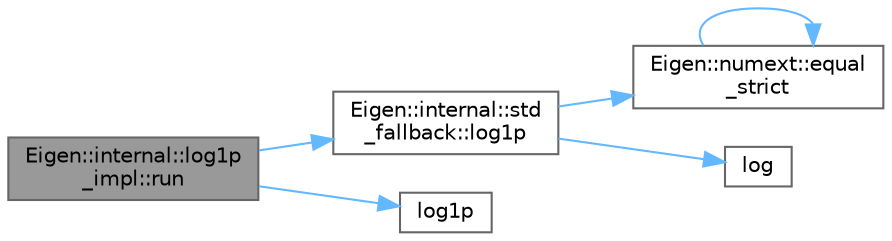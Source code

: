 digraph "Eigen::internal::log1p_impl::run"
{
 // LATEX_PDF_SIZE
  bgcolor="transparent";
  edge [fontname=Helvetica,fontsize=10,labelfontname=Helvetica,labelfontsize=10];
  node [fontname=Helvetica,fontsize=10,shape=box,height=0.2,width=0.4];
  rankdir="LR";
  Node1 [id="Node000001",label="Eigen::internal::log1p\l_impl::run",height=0.2,width=0.4,color="gray40", fillcolor="grey60", style="filled", fontcolor="black",tooltip=" "];
  Node1 -> Node2 [id="edge6_Node000001_Node000002",color="steelblue1",style="solid",tooltip=" "];
  Node2 [id="Node000002",label="Eigen::internal::std\l_fallback::log1p",height=0.2,width=0.4,color="grey40", fillcolor="white", style="filled",URL="$namespace_eigen_1_1internal_1_1std__fallback.html#ad09350f823b13ad700a58ffecc99cab9",tooltip=" "];
  Node2 -> Node3 [id="edge7_Node000002_Node000003",color="steelblue1",style="solid",tooltip=" "];
  Node3 [id="Node000003",label="Eigen::numext::equal\l_strict",height=0.2,width=0.4,color="grey40", fillcolor="white", style="filled",URL="$namespace_eigen_1_1numext.html#a8049a18636c6ba1e95d801ed783847d0",tooltip=" "];
  Node3 -> Node3 [id="edge8_Node000003_Node000003",color="steelblue1",style="solid",tooltip=" "];
  Node2 -> Node4 [id="edge9_Node000002_Node000004",color="steelblue1",style="solid",tooltip=" "];
  Node4 [id="Node000004",label="log",height=0.2,width=0.4,color="grey40", fillcolor="white", style="filled",URL="$_array_cwise_unary_ops_8h.html#a48e72df6412ca98881afcd657352a1d5",tooltip=" "];
  Node1 -> Node5 [id="edge10_Node000001_Node000005",color="steelblue1",style="solid",tooltip=" "];
  Node5 [id="Node000005",label="log1p",height=0.2,width=0.4,color="grey40", fillcolor="white", style="filled",URL="$_array_cwise_unary_ops_8h.html#a702d5c93d5ee82111b2be362efc53ec6",tooltip=" "];
}
